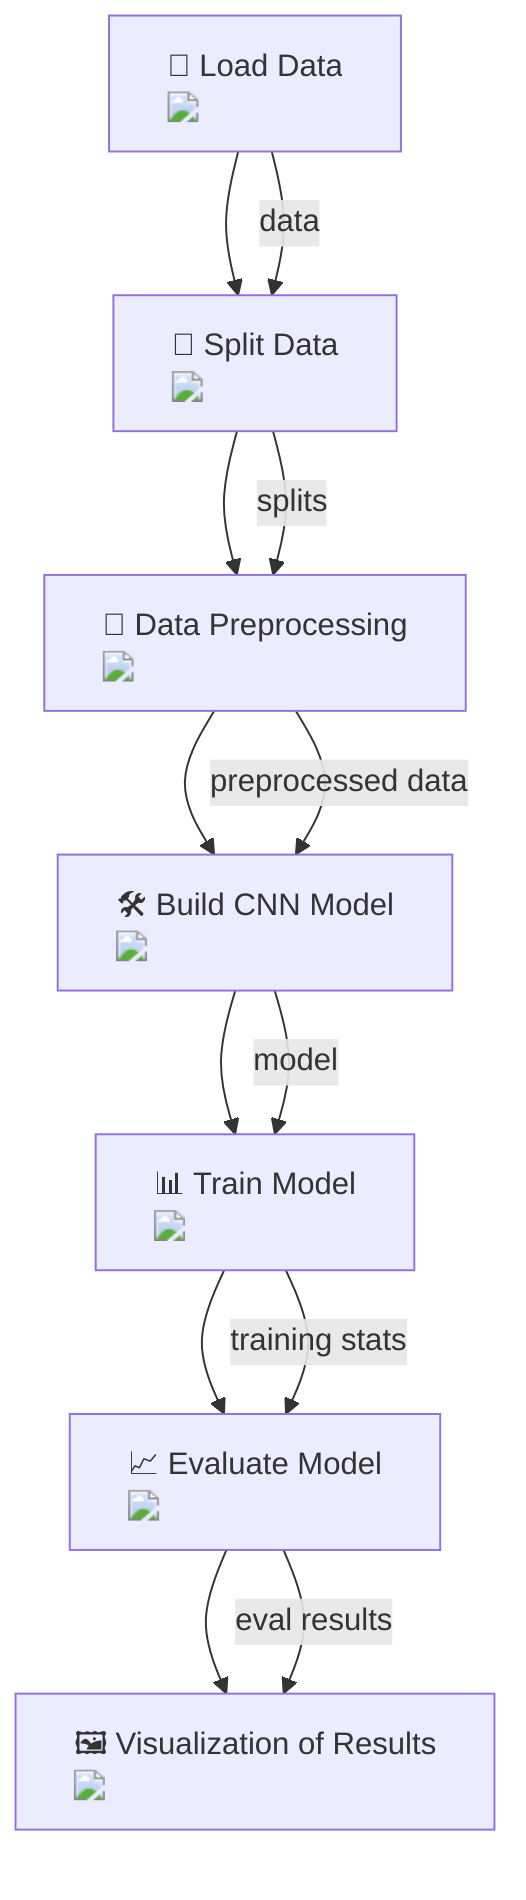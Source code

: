 graph TD;
    A["📁 Load Data <img src='icons/file.svg' />"] --> B["🧩 Split Data <img src='icons/row_split.svg' />"];
    B --> C["🔄 Data Preprocessing <img src='icons/column_split.svg' />"];
    C --> D["🛠️ Build CNN Model <img src='icons/brain.svg' />"];
    D --> E["📊 Train Model <img src='icons/brain.svg' />"];
    E --> F["📈 Evaluate Model <img src='icons/table.svg' />"];
    F --> G["🖼️ Visualization of Results <img src='dummy_plots/scatter_plot_template.svg' />"];
    
    A -->|data| B;
    B -->|splits| C;
    C -->|preprocessed data| D;
    D -->|model| E;
    E -->|training stats| F;
    F -->|eval results| G;